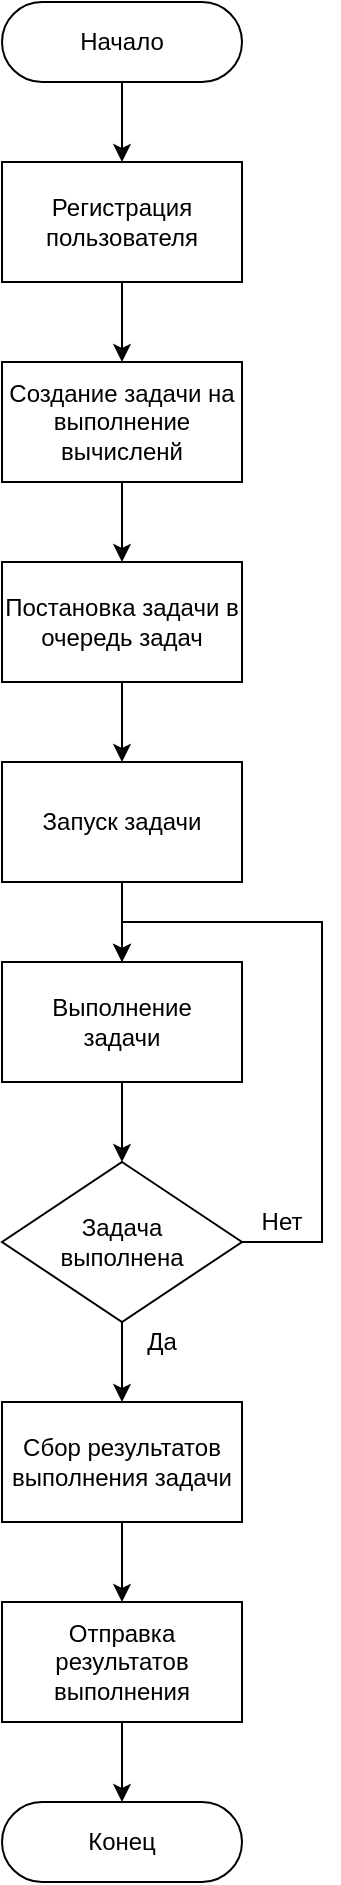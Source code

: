 <mxfile version="24.7.17">
  <diagram name="Page-1" id="RcfPswpaDTzTsJGvJM3p">
    <mxGraphModel dx="652" dy="562" grid="1" gridSize="10" guides="1" tooltips="1" connect="1" arrows="1" fold="1" page="1" pageScale="1" pageWidth="850" pageHeight="1100" math="0" shadow="0">
      <root>
        <mxCell id="0" />
        <mxCell id="1" parent="0" />
        <mxCell id="xfSyXPQjouy4FCIBMF2q-13" style="edgeStyle=orthogonalEdgeStyle;rounded=0;orthogonalLoop=1;jettySize=auto;html=1;entryX=0.5;entryY=0;entryDx=0;entryDy=0;" parent="1" source="xfSyXPQjouy4FCIBMF2q-1" target="xfSyXPQjouy4FCIBMF2q-2" edge="1">
          <mxGeometry relative="1" as="geometry" />
        </mxCell>
        <mxCell id="xfSyXPQjouy4FCIBMF2q-1" value="Начало" style="rounded=1;whiteSpace=wrap;html=1;arcSize=50;" parent="1" vertex="1">
          <mxGeometry x="240" y="40" width="120" height="40" as="geometry" />
        </mxCell>
        <mxCell id="xfSyXPQjouy4FCIBMF2q-14" style="edgeStyle=orthogonalEdgeStyle;rounded=0;orthogonalLoop=1;jettySize=auto;html=1;entryX=0.5;entryY=0;entryDx=0;entryDy=0;" parent="1" source="xfSyXPQjouy4FCIBMF2q-2" target="xfSyXPQjouy4FCIBMF2q-3" edge="1">
          <mxGeometry relative="1" as="geometry" />
        </mxCell>
        <mxCell id="xfSyXPQjouy4FCIBMF2q-2" value="Регистрация пользователя" style="rounded=0;whiteSpace=wrap;html=1;" parent="1" vertex="1">
          <mxGeometry x="240" y="120" width="120" height="60" as="geometry" />
        </mxCell>
        <mxCell id="xfSyXPQjouy4FCIBMF2q-15" style="edgeStyle=orthogonalEdgeStyle;rounded=0;orthogonalLoop=1;jettySize=auto;html=1;entryX=0.5;entryY=0;entryDx=0;entryDy=0;" parent="1" source="xfSyXPQjouy4FCIBMF2q-3" target="xfSyXPQjouy4FCIBMF2q-4" edge="1">
          <mxGeometry relative="1" as="geometry" />
        </mxCell>
        <mxCell id="xfSyXPQjouy4FCIBMF2q-3" value="Создание задачи на выполнение вычисленй" style="rounded=0;whiteSpace=wrap;html=1;" parent="1" vertex="1">
          <mxGeometry x="240" y="220" width="120" height="60" as="geometry" />
        </mxCell>
        <mxCell id="xfSyXPQjouy4FCIBMF2q-16" style="edgeStyle=orthogonalEdgeStyle;rounded=0;orthogonalLoop=1;jettySize=auto;html=1;entryX=0.5;entryY=0;entryDx=0;entryDy=0;" parent="1" source="xfSyXPQjouy4FCIBMF2q-4" target="xfSyXPQjouy4FCIBMF2q-5" edge="1">
          <mxGeometry relative="1" as="geometry" />
        </mxCell>
        <mxCell id="xfSyXPQjouy4FCIBMF2q-4" value="Постановка задачи в очередь задач" style="rounded=0;whiteSpace=wrap;html=1;" parent="1" vertex="1">
          <mxGeometry x="240" y="320" width="120" height="60" as="geometry" />
        </mxCell>
        <mxCell id="xfSyXPQjouy4FCIBMF2q-17" style="edgeStyle=orthogonalEdgeStyle;rounded=0;orthogonalLoop=1;jettySize=auto;html=1;entryX=0.5;entryY=0;entryDx=0;entryDy=0;" parent="1" source="xfSyXPQjouy4FCIBMF2q-5" target="xfSyXPQjouy4FCIBMF2q-6" edge="1">
          <mxGeometry relative="1" as="geometry" />
        </mxCell>
        <mxCell id="xfSyXPQjouy4FCIBMF2q-5" value="Запуск задачи" style="rounded=0;whiteSpace=wrap;html=1;" parent="1" vertex="1">
          <mxGeometry x="240" y="420" width="120" height="60" as="geometry" />
        </mxCell>
        <mxCell id="xfSyXPQjouy4FCIBMF2q-18" style="edgeStyle=orthogonalEdgeStyle;rounded=0;orthogonalLoop=1;jettySize=auto;html=1;entryX=0.5;entryY=0;entryDx=0;entryDy=0;" parent="1" source="xfSyXPQjouy4FCIBMF2q-6" target="xfSyXPQjouy4FCIBMF2q-9" edge="1">
          <mxGeometry relative="1" as="geometry" />
        </mxCell>
        <mxCell id="xfSyXPQjouy4FCIBMF2q-6" value="Выполнение&lt;div&gt;задачи&lt;/div&gt;" style="rounded=0;whiteSpace=wrap;html=1;" parent="1" vertex="1">
          <mxGeometry x="240" y="520" width="120" height="60" as="geometry" />
        </mxCell>
        <mxCell id="xfSyXPQjouy4FCIBMF2q-19" style="edgeStyle=orthogonalEdgeStyle;rounded=0;orthogonalLoop=1;jettySize=auto;html=1;entryX=0.5;entryY=0;entryDx=0;entryDy=0;" parent="1" source="xfSyXPQjouy4FCIBMF2q-7" target="xfSyXPQjouy4FCIBMF2q-8" edge="1">
          <mxGeometry relative="1" as="geometry" />
        </mxCell>
        <mxCell id="xfSyXPQjouy4FCIBMF2q-7" value="Сбор результатов&lt;div&gt;выполнения задачи&lt;/div&gt;" style="rounded=0;whiteSpace=wrap;html=1;" parent="1" vertex="1">
          <mxGeometry x="240" y="740" width="120" height="60" as="geometry" />
        </mxCell>
        <mxCell id="xfSyXPQjouy4FCIBMF2q-21" style="edgeStyle=orthogonalEdgeStyle;rounded=0;orthogonalLoop=1;jettySize=auto;html=1;entryX=0.5;entryY=0;entryDx=0;entryDy=0;" parent="1" source="xfSyXPQjouy4FCIBMF2q-8" target="xfSyXPQjouy4FCIBMF2q-12" edge="1">
          <mxGeometry relative="1" as="geometry" />
        </mxCell>
        <mxCell id="xfSyXPQjouy4FCIBMF2q-8" value="Отправка результатов выполнения" style="rounded=0;whiteSpace=wrap;html=1;" parent="1" vertex="1">
          <mxGeometry x="240" y="840" width="120" height="60" as="geometry" />
        </mxCell>
        <mxCell id="xfSyXPQjouy4FCIBMF2q-10" style="edgeStyle=orthogonalEdgeStyle;rounded=0;orthogonalLoop=1;jettySize=auto;html=1;exitX=1;exitY=0.5;exitDx=0;exitDy=0;" parent="1" source="xfSyXPQjouy4FCIBMF2q-9" edge="1">
          <mxGeometry relative="1" as="geometry">
            <mxPoint x="410" y="660" as="sourcePoint" />
            <Array as="points">
              <mxPoint x="400" y="660" />
              <mxPoint x="400" y="500" />
              <mxPoint x="300" y="500" />
            </Array>
            <mxPoint x="300" y="520" as="targetPoint" />
          </mxGeometry>
        </mxCell>
        <mxCell id="xfSyXPQjouy4FCIBMF2q-11" style="edgeStyle=orthogonalEdgeStyle;rounded=0;orthogonalLoop=1;jettySize=auto;html=1;entryX=0.5;entryY=0;entryDx=0;entryDy=0;" parent="1" source="xfSyXPQjouy4FCIBMF2q-9" target="xfSyXPQjouy4FCIBMF2q-7" edge="1">
          <mxGeometry relative="1" as="geometry" />
        </mxCell>
        <mxCell id="xfSyXPQjouy4FCIBMF2q-9" value="Задача&lt;div&gt;выполнена&lt;/div&gt;" style="rhombus;whiteSpace=wrap;html=1;" parent="1" vertex="1">
          <mxGeometry x="240" y="620" width="120" height="80" as="geometry" />
        </mxCell>
        <mxCell id="xfSyXPQjouy4FCIBMF2q-12" value="Конец" style="rounded=1;whiteSpace=wrap;html=1;arcSize=50;" parent="1" vertex="1">
          <mxGeometry x="240" y="940" width="120" height="40" as="geometry" />
        </mxCell>
        <mxCell id="xfSyXPQjouy4FCIBMF2q-22" value="Да" style="text;html=1;align=center;verticalAlign=middle;whiteSpace=wrap;rounded=0;" parent="1" vertex="1">
          <mxGeometry x="300" y="700" width="40" height="20" as="geometry" />
        </mxCell>
        <mxCell id="xfSyXPQjouy4FCIBMF2q-23" value="Нет" style="text;html=1;align=center;verticalAlign=middle;whiteSpace=wrap;rounded=0;" parent="1" vertex="1">
          <mxGeometry x="360" y="640" width="40" height="20" as="geometry" />
        </mxCell>
      </root>
    </mxGraphModel>
  </diagram>
</mxfile>
